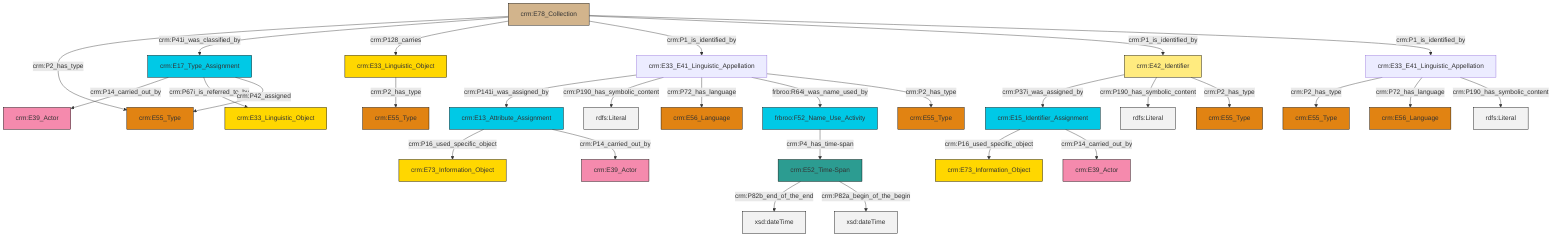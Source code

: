 graph TD
classDef Literal fill:#f2f2f2,stroke:#000000;
classDef CRM_Entity fill:#FFFFFF,stroke:#000000;
classDef Temporal_Entity fill:#00C9E6, stroke:#000000;
classDef Type fill:#E18312, stroke:#000000;
classDef Time-Span fill:#2C9C91, stroke:#000000;
classDef Appellation fill:#FFEB7F, stroke:#000000;
classDef Place fill:#008836, stroke:#000000;
classDef Persistent_Item fill:#B266B2, stroke:#000000;
classDef Conceptual_Object fill:#FFD700, stroke:#000000;
classDef Physical_Thing fill:#D2B48C, stroke:#000000;
classDef Actor fill:#f58aad, stroke:#000000;
classDef PC_Classes fill:#4ce600, stroke:#000000;
classDef Multi fill:#cccccc,stroke:#000000;

4["crm:E42_Identifier"]:::Appellation -->|crm:P37i_was_assigned_by| 5["crm:E15_Identifier_Assignment"]:::Temporal_Entity
8["crm:E17_Type_Assignment"]:::Temporal_Entity -->|crm:P14_carried_out_by| 9["crm:E39_Actor"]:::Actor
12["crm:E33_E41_Linguistic_Appellation"]:::Default -->|crm:P141i_was_assigned_by| 13["crm:E13_Attribute_Assignment"]:::Temporal_Entity
14["crm:E78_Collection"]:::Physical_Thing -->|crm:P2_has_type| 15["crm:E55_Type"]:::Type
14["crm:E78_Collection"]:::Physical_Thing -->|crm:P41i_was_classified_by| 8["crm:E17_Type_Assignment"]:::Temporal_Entity
12["crm:E33_E41_Linguistic_Appellation"]:::Default -->|crm:P190_has_symbolic_content| 21[rdfs:Literal]:::Literal
12["crm:E33_E41_Linguistic_Appellation"]:::Default -->|crm:P72_has_language| 24["crm:E56_Language"]:::Type
27["crm:E33_Linguistic_Object"]:::Conceptual_Object -->|crm:P2_has_type| 28["crm:E55_Type"]:::Type
12["crm:E33_E41_Linguistic_Appellation"]:::Default -->|frbroo:R64i_was_name_used_by| 31["frbroo:F52_Name_Use_Activity"]:::Temporal_Entity
5["crm:E15_Identifier_Assignment"]:::Temporal_Entity -->|crm:P16_used_specific_object| 18["crm:E73_Information_Object"]:::Conceptual_Object
6["crm:E52_Time-Span"]:::Time-Span -->|crm:P82b_end_of_the_end| 33[xsd:dateTime]:::Literal
6["crm:E52_Time-Span"]:::Time-Span -->|crm:P82a_begin_of_the_begin| 36[xsd:dateTime]:::Literal
22["crm:E33_E41_Linguistic_Appellation"]:::Default -->|crm:P2_has_type| 10["crm:E55_Type"]:::Type
8["crm:E17_Type_Assignment"]:::Temporal_Entity -->|crm:P67i_is_referred_to_by| 37["crm:E33_Linguistic_Object"]:::Conceptual_Object
22["crm:E33_E41_Linguistic_Appellation"]:::Default -->|crm:P72_has_language| 38["crm:E56_Language"]:::Type
4["crm:E42_Identifier"]:::Appellation -->|crm:P190_has_symbolic_content| 41[rdfs:Literal]:::Literal
13["crm:E13_Attribute_Assignment"]:::Temporal_Entity -->|crm:P16_used_specific_object| 29["crm:E73_Information_Object"]:::Conceptual_Object
14["crm:E78_Collection"]:::Physical_Thing -->|crm:P128_carries| 27["crm:E33_Linguistic_Object"]:::Conceptual_Object
8["crm:E17_Type_Assignment"]:::Temporal_Entity -->|crm:P42_assigned| 15["crm:E55_Type"]:::Type
13["crm:E13_Attribute_Assignment"]:::Temporal_Entity -->|crm:P14_carried_out_by| 25["crm:E39_Actor"]:::Actor
12["crm:E33_E41_Linguistic_Appellation"]:::Default -->|crm:P2_has_type| 46["crm:E55_Type"]:::Type
5["crm:E15_Identifier_Assignment"]:::Temporal_Entity -->|crm:P14_carried_out_by| 0["crm:E39_Actor"]:::Actor
14["crm:E78_Collection"]:::Physical_Thing -->|crm:P1_is_identified_by| 12["crm:E33_E41_Linguistic_Appellation"]:::Default
14["crm:E78_Collection"]:::Physical_Thing -->|crm:P1_is_identified_by| 4["crm:E42_Identifier"]:::Appellation
22["crm:E33_E41_Linguistic_Appellation"]:::Default -->|crm:P190_has_symbolic_content| 49[rdfs:Literal]:::Literal
4["crm:E42_Identifier"]:::Appellation -->|crm:P2_has_type| 2["crm:E55_Type"]:::Type
31["frbroo:F52_Name_Use_Activity"]:::Temporal_Entity -->|crm:P4_has_time-span| 6["crm:E52_Time-Span"]:::Time-Span
14["crm:E78_Collection"]:::Physical_Thing -->|crm:P1_is_identified_by| 22["crm:E33_E41_Linguistic_Appellation"]:::Default